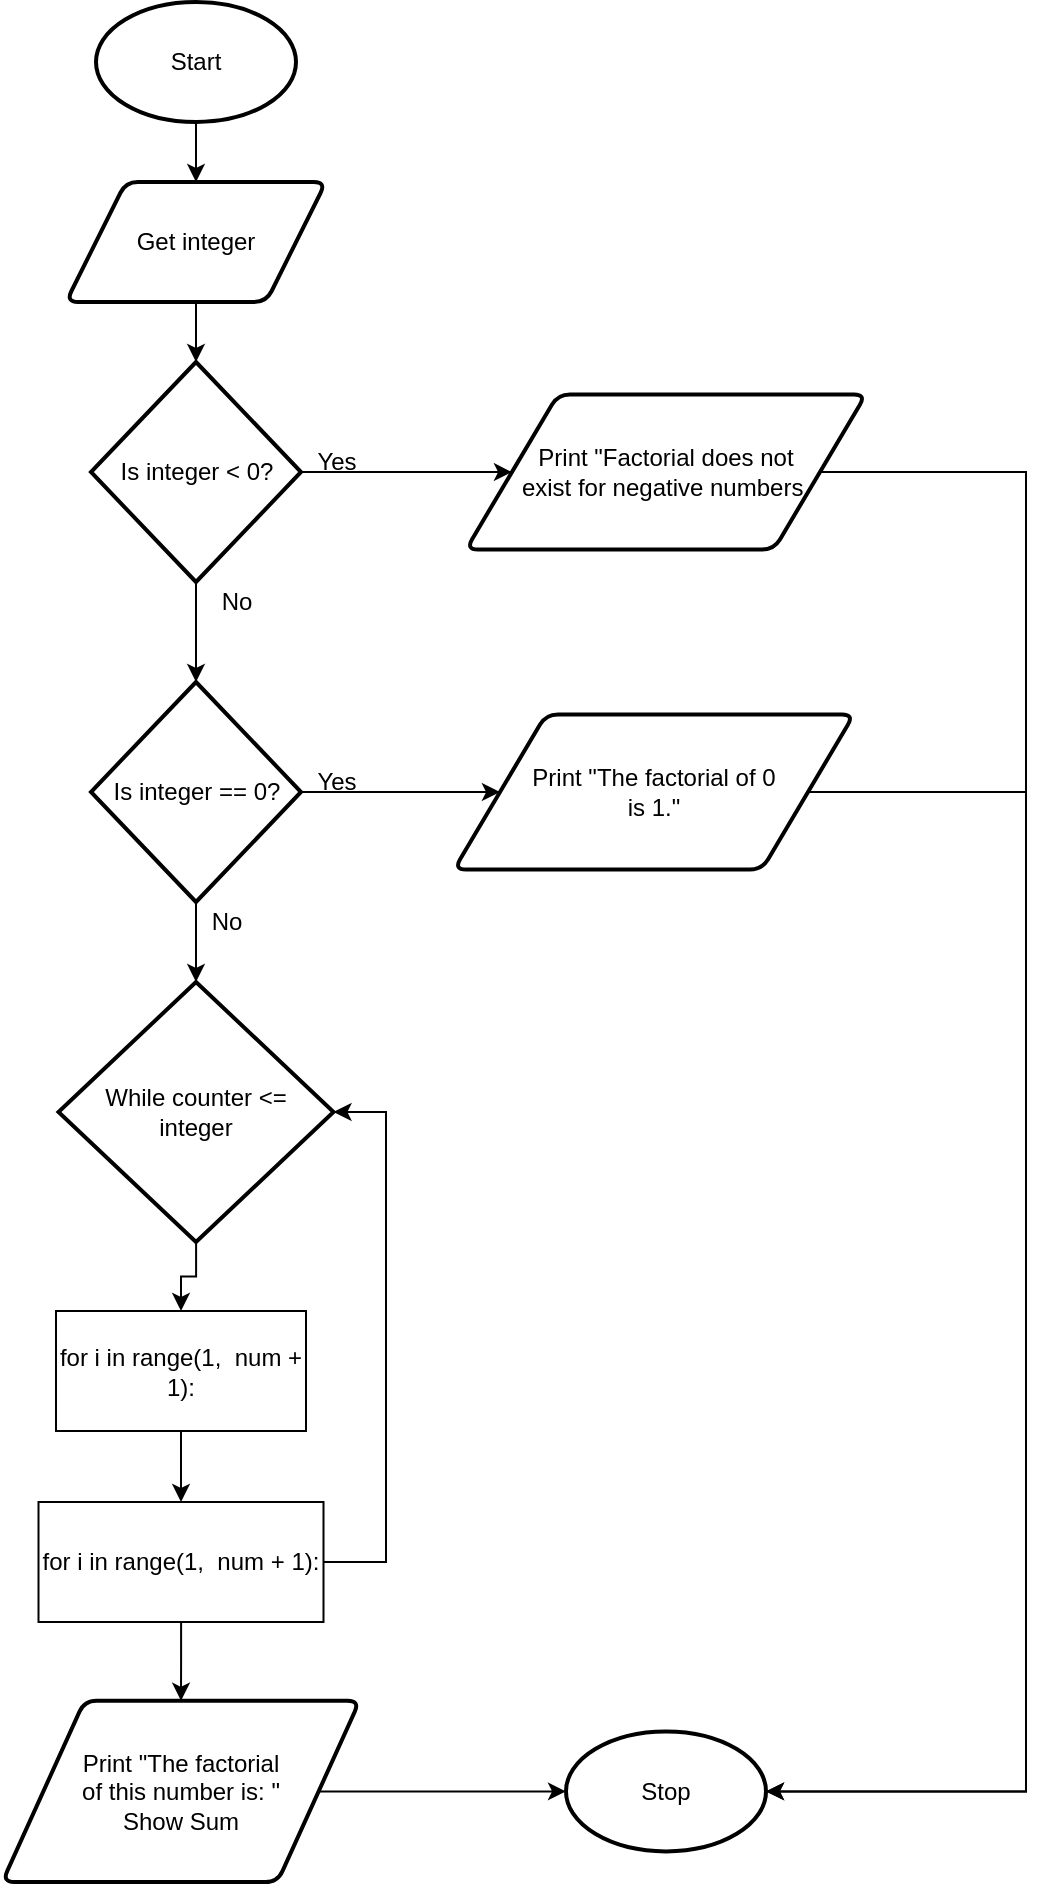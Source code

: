 <mxfile>
    <diagram id="BC3TwrCMmuUrh3UAVr00" name="Page-1">
        <mxGraphModel dx="796" dy="531" grid="1" gridSize="10" guides="1" tooltips="1" connect="1" arrows="1" fold="1" page="1" pageScale="1" pageWidth="827" pageHeight="1169" math="0" shadow="0">
            <root>
                <mxCell id="0"/>
                <mxCell id="1" parent="0"/>
                <mxCell id="28" style="edgeStyle=none;html=1;entryX=0.5;entryY=0;entryDx=0;entryDy=0;" parent="1" source="24" target="25" edge="1">
                    <mxGeometry relative="1" as="geometry"/>
                </mxCell>
                <mxCell id="24" value="Start" style="strokeWidth=2;html=1;shape=mxgraph.flowchart.start_1;whiteSpace=wrap;" parent="1" vertex="1">
                    <mxGeometry x="235" y="60" width="100" height="60" as="geometry"/>
                </mxCell>
                <mxCell id="65" style="edgeStyle=orthogonalEdgeStyle;rounded=0;html=1;entryX=0.5;entryY=0;entryDx=0;entryDy=0;entryPerimeter=0;" edge="1" parent="1" source="25" target="57">
                    <mxGeometry relative="1" as="geometry"/>
                </mxCell>
                <mxCell id="25" value="Get integer" style="shape=parallelogram;html=1;strokeWidth=2;perimeter=parallelogramPerimeter;whiteSpace=wrap;rounded=1;arcSize=12;size=0.23;" parent="1" vertex="1">
                    <mxGeometry x="220" y="150" width="130" height="60" as="geometry"/>
                </mxCell>
                <mxCell id="37" style="edgeStyle=orthogonalEdgeStyle;rounded=0;html=1;entryX=0.5;entryY=0;entryDx=0;entryDy=0;" parent="1" source="31" target="35" edge="1">
                    <mxGeometry relative="1" as="geometry"/>
                </mxCell>
                <mxCell id="31" value="While counter &amp;lt;=&lt;br&gt;integer" style="strokeWidth=2;html=1;shape=mxgraph.flowchart.decision;whiteSpace=wrap;" parent="1" vertex="1">
                    <mxGeometry x="216.25" y="550" width="137.5" height="130" as="geometry"/>
                </mxCell>
                <mxCell id="39" style="edgeStyle=orthogonalEdgeStyle;rounded=0;html=1;entryX=0.5;entryY=0;entryDx=0;entryDy=0;" parent="1" source="35" target="36" edge="1">
                    <mxGeometry relative="1" as="geometry"/>
                </mxCell>
                <mxCell id="35" value="for i in range(1,&amp;nbsp; num + 1):" style="whiteSpace=wrap;html=1;" parent="1" vertex="1">
                    <mxGeometry x="215" y="714.5" width="125" height="60" as="geometry"/>
                </mxCell>
                <mxCell id="53" style="edgeStyle=orthogonalEdgeStyle;rounded=0;html=1;entryX=1;entryY=0.5;entryDx=0;entryDy=0;entryPerimeter=0;" parent="1" source="36" target="31" edge="1">
                    <mxGeometry relative="1" as="geometry">
                        <Array as="points">
                            <mxPoint x="380" y="840"/>
                            <mxPoint x="380" y="615"/>
                        </Array>
                    </mxGeometry>
                </mxCell>
                <mxCell id="56" style="edgeStyle=orthogonalEdgeStyle;rounded=0;html=1;" edge="1" parent="1" source="36" target="44">
                    <mxGeometry relative="1" as="geometry"/>
                </mxCell>
                <mxCell id="36" value="for i in range(1,&amp;nbsp; num + 1):" style="whiteSpace=wrap;html=1;" parent="1" vertex="1">
                    <mxGeometry x="206.25" y="810" width="142.5" height="60" as="geometry"/>
                </mxCell>
                <mxCell id="48" style="edgeStyle=orthogonalEdgeStyle;rounded=0;html=1;entryX=0;entryY=0.5;entryDx=0;entryDy=0;entryPerimeter=0;" parent="1" source="44" target="46" edge="1">
                    <mxGeometry relative="1" as="geometry"/>
                </mxCell>
                <mxCell id="44" value="Print &quot;The factorial &lt;br&gt;of this number is: &quot; &lt;br&gt;Show Sum" style="shape=parallelogram;html=1;strokeWidth=2;perimeter=parallelogramPerimeter;whiteSpace=wrap;rounded=1;arcSize=12;size=0.23;" parent="1" vertex="1">
                    <mxGeometry x="188.12" y="909.38" width="178.75" height="90.62" as="geometry"/>
                </mxCell>
                <mxCell id="46" value="Stop" style="strokeWidth=2;html=1;shape=mxgraph.flowchart.start_1;whiteSpace=wrap;" parent="1" vertex="1">
                    <mxGeometry x="470" y="924.69" width="100" height="60" as="geometry"/>
                </mxCell>
                <mxCell id="60" style="edgeStyle=orthogonalEdgeStyle;rounded=0;html=1;" edge="1" parent="1" source="57" target="58">
                    <mxGeometry relative="1" as="geometry"/>
                </mxCell>
                <mxCell id="64" style="edgeStyle=orthogonalEdgeStyle;rounded=0;html=1;entryX=0.5;entryY=0;entryDx=0;entryDy=0;entryPerimeter=0;" edge="1" parent="1" source="57" target="59">
                    <mxGeometry relative="1" as="geometry"/>
                </mxCell>
                <mxCell id="57" value="Is integer &amp;lt; 0?" style="strokeWidth=2;html=1;shape=mxgraph.flowchart.decision;whiteSpace=wrap;" vertex="1" parent="1">
                    <mxGeometry x="232.5" y="240" width="105" height="110" as="geometry"/>
                </mxCell>
                <mxCell id="70" style="edgeStyle=orthogonalEdgeStyle;rounded=0;html=1;entryX=1;entryY=0.5;entryDx=0;entryDy=0;entryPerimeter=0;" edge="1" parent="1" source="58" target="46">
                    <mxGeometry relative="1" as="geometry">
                        <Array as="points">
                            <mxPoint x="700" y="295"/>
                            <mxPoint x="700" y="955"/>
                        </Array>
                    </mxGeometry>
                </mxCell>
                <mxCell id="58" value="Print &quot;Factorial does not &lt;br&gt;exist for negative numbers." style="shape=parallelogram;html=1;strokeWidth=2;perimeter=parallelogramPerimeter;whiteSpace=wrap;rounded=1;arcSize=12;size=0.23;" vertex="1" parent="1">
                    <mxGeometry x="420" y="256.25" width="200" height="77.5" as="geometry"/>
                </mxCell>
                <mxCell id="63" style="edgeStyle=orthogonalEdgeStyle;rounded=0;html=1;" edge="1" parent="1" source="59" target="62">
                    <mxGeometry relative="1" as="geometry"/>
                </mxCell>
                <mxCell id="66" style="edgeStyle=orthogonalEdgeStyle;rounded=0;html=1;entryX=0.5;entryY=0;entryDx=0;entryDy=0;entryPerimeter=0;" edge="1" parent="1" source="59" target="31">
                    <mxGeometry relative="1" as="geometry"/>
                </mxCell>
                <mxCell id="59" value="Is integer == 0?" style="strokeWidth=2;html=1;shape=mxgraph.flowchart.decision;whiteSpace=wrap;" vertex="1" parent="1">
                    <mxGeometry x="232.5" y="400" width="105" height="110" as="geometry"/>
                </mxCell>
                <mxCell id="61" value="Yes" style="text;html=1;align=center;verticalAlign=middle;resizable=0;points=[];autosize=1;strokeColor=none;fillColor=none;" vertex="1" parent="1">
                    <mxGeometry x="335" y="280" width="40" height="20" as="geometry"/>
                </mxCell>
                <mxCell id="71" style="edgeStyle=orthogonalEdgeStyle;rounded=0;html=1;entryX=1;entryY=0.5;entryDx=0;entryDy=0;entryPerimeter=0;" edge="1" parent="1" source="62" target="46">
                    <mxGeometry relative="1" as="geometry">
                        <Array as="points">
                            <mxPoint x="700" y="455"/>
                            <mxPoint x="700" y="955"/>
                        </Array>
                    </mxGeometry>
                </mxCell>
                <mxCell id="62" value="Print &quot;The factorial of 0&lt;br&gt;is 1.&quot;" style="shape=parallelogram;html=1;strokeWidth=2;perimeter=parallelogramPerimeter;whiteSpace=wrap;rounded=1;arcSize=12;size=0.23;" vertex="1" parent="1">
                    <mxGeometry x="414" y="416.25" width="200" height="77.5" as="geometry"/>
                </mxCell>
                <mxCell id="67" value="Yes" style="text;html=1;align=center;verticalAlign=middle;resizable=0;points=[];autosize=1;strokeColor=none;fillColor=none;" vertex="1" parent="1">
                    <mxGeometry x="335" y="440" width="40" height="20" as="geometry"/>
                </mxCell>
                <mxCell id="68" value="No" style="text;html=1;align=center;verticalAlign=middle;resizable=0;points=[];autosize=1;strokeColor=none;fillColor=none;" vertex="1" parent="1">
                    <mxGeometry x="290" y="350" width="30" height="20" as="geometry"/>
                </mxCell>
                <mxCell id="69" value="No" style="text;html=1;align=center;verticalAlign=middle;resizable=0;points=[];autosize=1;strokeColor=none;fillColor=none;" vertex="1" parent="1">
                    <mxGeometry x="285" y="510" width="30" height="20" as="geometry"/>
                </mxCell>
            </root>
        </mxGraphModel>
    </diagram>
</mxfile>